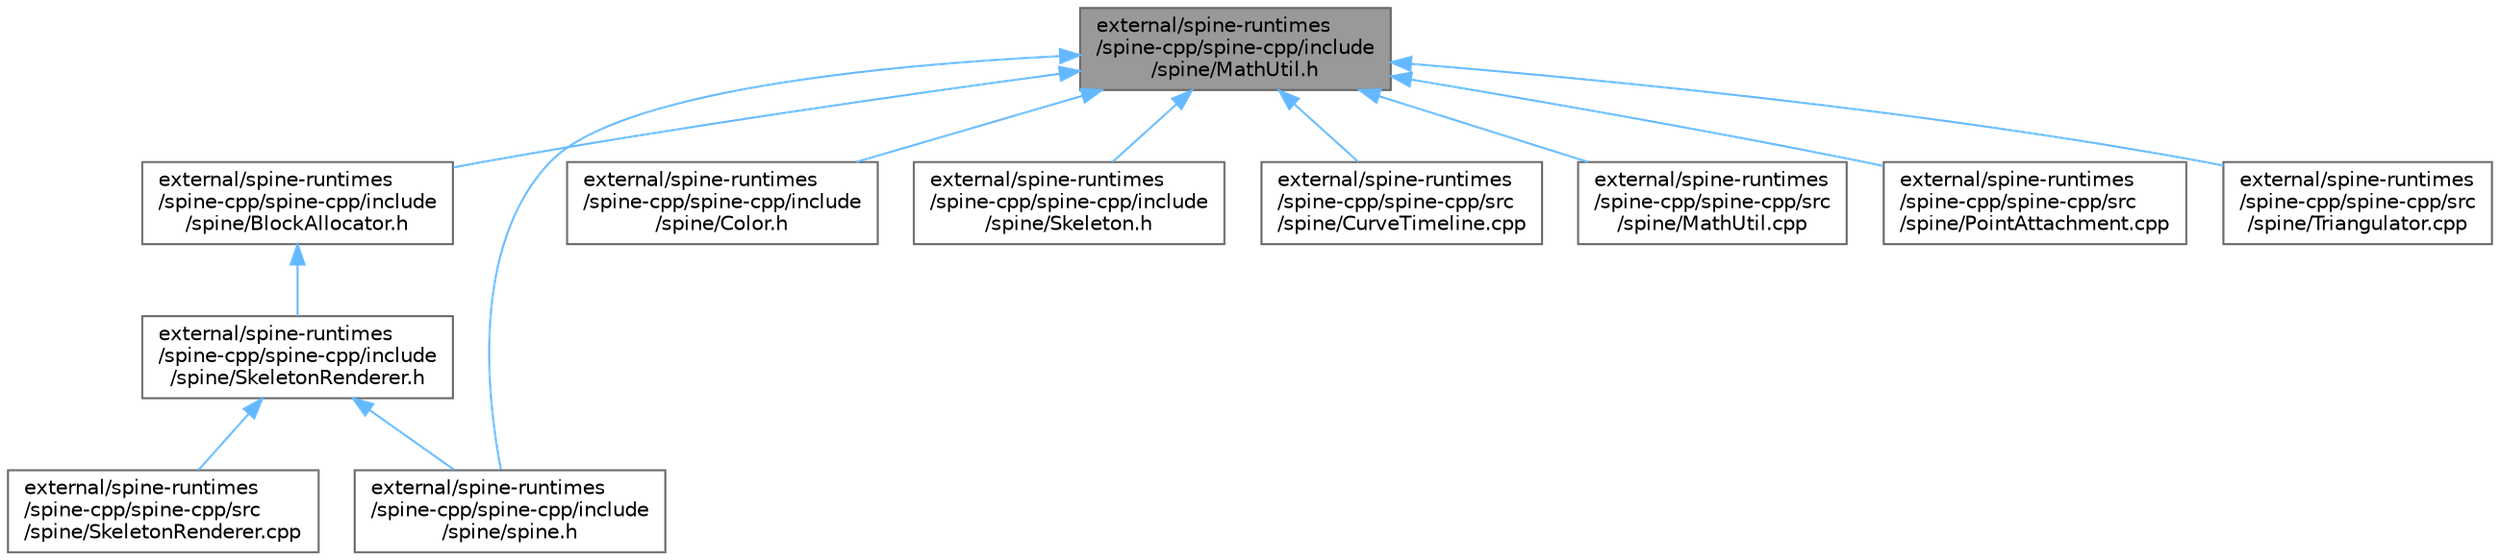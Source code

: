 digraph "external/spine-runtimes/spine-cpp/spine-cpp/include/spine/MathUtil.h"
{
 // LATEX_PDF_SIZE
  bgcolor="transparent";
  edge [fontname=Helvetica,fontsize=10,labelfontname=Helvetica,labelfontsize=10];
  node [fontname=Helvetica,fontsize=10,shape=box,height=0.2,width=0.4];
  Node1 [id="Node000001",label="external/spine-runtimes\l/spine-cpp/spine-cpp/include\l/spine/MathUtil.h",height=0.2,width=0.4,color="gray40", fillcolor="grey60", style="filled", fontcolor="black",tooltip=" "];
  Node1 -> Node2 [id="edge1_Node000001_Node000002",dir="back",color="steelblue1",style="solid",tooltip=" "];
  Node2 [id="Node000002",label="external/spine-runtimes\l/spine-cpp/spine-cpp/include\l/spine/BlockAllocator.h",height=0.2,width=0.4,color="grey40", fillcolor="white", style="filled",URL="$_block_allocator_8h.html",tooltip=" "];
  Node2 -> Node3 [id="edge2_Node000002_Node000003",dir="back",color="steelblue1",style="solid",tooltip=" "];
  Node3 [id="Node000003",label="external/spine-runtimes\l/spine-cpp/spine-cpp/include\l/spine/SkeletonRenderer.h",height=0.2,width=0.4,color="grey40", fillcolor="white", style="filled",URL="$_skeleton_renderer_8h.html",tooltip=" "];
  Node3 -> Node4 [id="edge3_Node000003_Node000004",dir="back",color="steelblue1",style="solid",tooltip=" "];
  Node4 [id="Node000004",label="external/spine-runtimes\l/spine-cpp/spine-cpp/include\l/spine/spine.h",height=0.2,width=0.4,color="grey40", fillcolor="white", style="filled",URL="$p_2spine-cpp_2include_2spine_2spine_8h.html",tooltip=" "];
  Node3 -> Node5 [id="edge4_Node000003_Node000005",dir="back",color="steelblue1",style="solid",tooltip=" "];
  Node5 [id="Node000005",label="external/spine-runtimes\l/spine-cpp/spine-cpp/src\l/spine/SkeletonRenderer.cpp",height=0.2,width=0.4,color="grey40", fillcolor="white", style="filled",URL="$_skeleton_renderer_8cpp.html",tooltip=" "];
  Node1 -> Node6 [id="edge5_Node000001_Node000006",dir="back",color="steelblue1",style="solid",tooltip=" "];
  Node6 [id="Node000006",label="external/spine-runtimes\l/spine-cpp/spine-cpp/include\l/spine/Color.h",height=0.2,width=0.4,color="grey40", fillcolor="white", style="filled",URL="$external_2spine-runtimes_2spine-cpp_2spine-cpp_2include_2spine_2color_8h.html",tooltip=" "];
  Node1 -> Node7 [id="edge6_Node000001_Node000007",dir="back",color="steelblue1",style="solid",tooltip=" "];
  Node7 [id="Node000007",label="external/spine-runtimes\l/spine-cpp/spine-cpp/include\l/spine/Skeleton.h",height=0.2,width=0.4,color="grey40", fillcolor="white", style="filled",URL="$p_2spine-cpp_2include_2spine_2_skeleton_8h.html",tooltip=" "];
  Node1 -> Node4 [id="edge7_Node000001_Node000004",dir="back",color="steelblue1",style="solid",tooltip=" "];
  Node1 -> Node8 [id="edge8_Node000001_Node000008",dir="back",color="steelblue1",style="solid",tooltip=" "];
  Node8 [id="Node000008",label="external/spine-runtimes\l/spine-cpp/spine-cpp/src\l/spine/CurveTimeline.cpp",height=0.2,width=0.4,color="grey40", fillcolor="white", style="filled",URL="$_curve_timeline_8cpp.html",tooltip=" "];
  Node1 -> Node9 [id="edge9_Node000001_Node000009",dir="back",color="steelblue1",style="solid",tooltip=" "];
  Node9 [id="Node000009",label="external/spine-runtimes\l/spine-cpp/spine-cpp/src\l/spine/MathUtil.cpp",height=0.2,width=0.4,color="grey40", fillcolor="white", style="filled",URL="$_math_util_8cpp.html",tooltip=" "];
  Node1 -> Node10 [id="edge10_Node000001_Node000010",dir="back",color="steelblue1",style="solid",tooltip=" "];
  Node10 [id="Node000010",label="external/spine-runtimes\l/spine-cpp/spine-cpp/src\l/spine/PointAttachment.cpp",height=0.2,width=0.4,color="grey40", fillcolor="white", style="filled",URL="$_point_attachment_8cpp.html",tooltip=" "];
  Node1 -> Node11 [id="edge11_Node000001_Node000011",dir="back",color="steelblue1",style="solid",tooltip=" "];
  Node11 [id="Node000011",label="external/spine-runtimes\l/spine-cpp/spine-cpp/src\l/spine/Triangulator.cpp",height=0.2,width=0.4,color="grey40", fillcolor="white", style="filled",URL="$_triangulator_8cpp.html",tooltip=" "];
}
